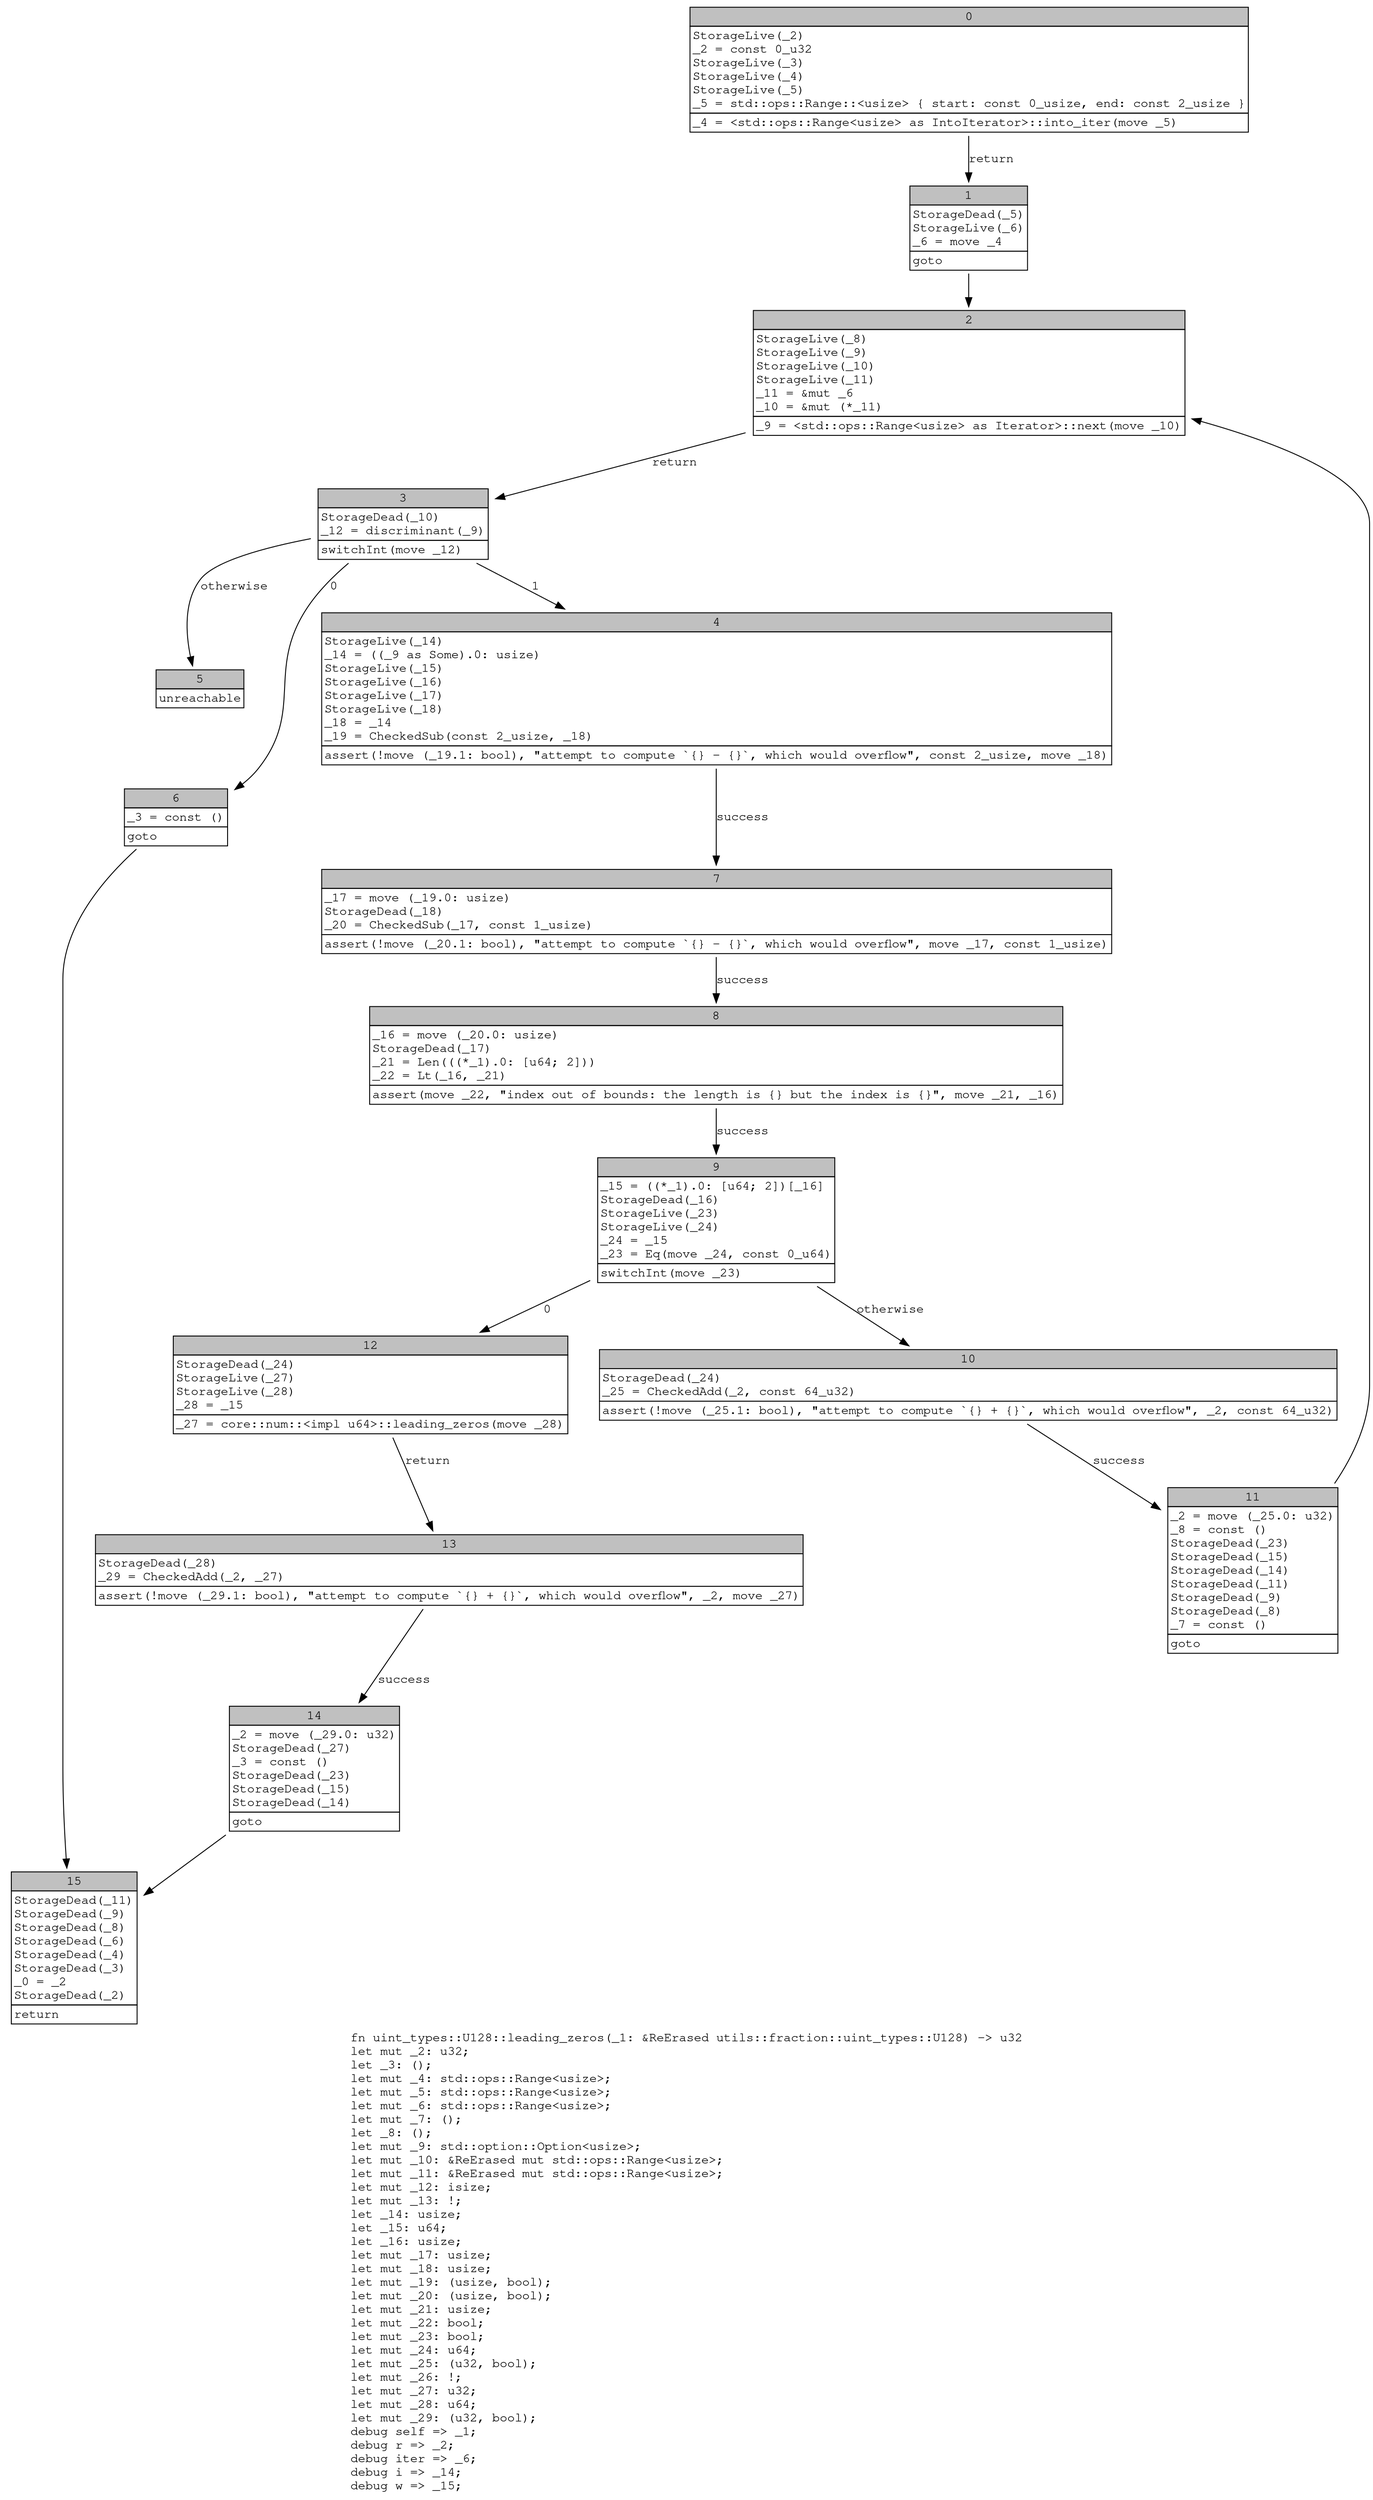 digraph Mir_0_11875 {
    graph [fontname="Courier, monospace"];
    node [fontname="Courier, monospace"];
    edge [fontname="Courier, monospace"];
    label=<fn uint_types::U128::leading_zeros(_1: &amp;ReErased utils::fraction::uint_types::U128) -&gt; u32<br align="left"/>let mut _2: u32;<br align="left"/>let _3: ();<br align="left"/>let mut _4: std::ops::Range&lt;usize&gt;;<br align="left"/>let mut _5: std::ops::Range&lt;usize&gt;;<br align="left"/>let mut _6: std::ops::Range&lt;usize&gt;;<br align="left"/>let mut _7: ();<br align="left"/>let _8: ();<br align="left"/>let mut _9: std::option::Option&lt;usize&gt;;<br align="left"/>let mut _10: &amp;ReErased mut std::ops::Range&lt;usize&gt;;<br align="left"/>let mut _11: &amp;ReErased mut std::ops::Range&lt;usize&gt;;<br align="left"/>let mut _12: isize;<br align="left"/>let mut _13: !;<br align="left"/>let _14: usize;<br align="left"/>let _15: u64;<br align="left"/>let _16: usize;<br align="left"/>let mut _17: usize;<br align="left"/>let mut _18: usize;<br align="left"/>let mut _19: (usize, bool);<br align="left"/>let mut _20: (usize, bool);<br align="left"/>let mut _21: usize;<br align="left"/>let mut _22: bool;<br align="left"/>let mut _23: bool;<br align="left"/>let mut _24: u64;<br align="left"/>let mut _25: (u32, bool);<br align="left"/>let mut _26: !;<br align="left"/>let mut _27: u32;<br align="left"/>let mut _28: u64;<br align="left"/>let mut _29: (u32, bool);<br align="left"/>debug self =&gt; _1;<br align="left"/>debug r =&gt; _2;<br align="left"/>debug iter =&gt; _6;<br align="left"/>debug i =&gt; _14;<br align="left"/>debug w =&gt; _15;<br align="left"/>>;
    bb0__0_11875 [shape="none", label=<<table border="0" cellborder="1" cellspacing="0"><tr><td bgcolor="gray" align="center" colspan="1">0</td></tr><tr><td align="left" balign="left">StorageLive(_2)<br/>_2 = const 0_u32<br/>StorageLive(_3)<br/>StorageLive(_4)<br/>StorageLive(_5)<br/>_5 = std::ops::Range::&lt;usize&gt; { start: const 0_usize, end: const 2_usize }<br/></td></tr><tr><td align="left">_4 = &lt;std::ops::Range&lt;usize&gt; as IntoIterator&gt;::into_iter(move _5)</td></tr></table>>];
    bb1__0_11875 [shape="none", label=<<table border="0" cellborder="1" cellspacing="0"><tr><td bgcolor="gray" align="center" colspan="1">1</td></tr><tr><td align="left" balign="left">StorageDead(_5)<br/>StorageLive(_6)<br/>_6 = move _4<br/></td></tr><tr><td align="left">goto</td></tr></table>>];
    bb2__0_11875 [shape="none", label=<<table border="0" cellborder="1" cellspacing="0"><tr><td bgcolor="gray" align="center" colspan="1">2</td></tr><tr><td align="left" balign="left">StorageLive(_8)<br/>StorageLive(_9)<br/>StorageLive(_10)<br/>StorageLive(_11)<br/>_11 = &amp;mut _6<br/>_10 = &amp;mut (*_11)<br/></td></tr><tr><td align="left">_9 = &lt;std::ops::Range&lt;usize&gt; as Iterator&gt;::next(move _10)</td></tr></table>>];
    bb3__0_11875 [shape="none", label=<<table border="0" cellborder="1" cellspacing="0"><tr><td bgcolor="gray" align="center" colspan="1">3</td></tr><tr><td align="left" balign="left">StorageDead(_10)<br/>_12 = discriminant(_9)<br/></td></tr><tr><td align="left">switchInt(move _12)</td></tr></table>>];
    bb4__0_11875 [shape="none", label=<<table border="0" cellborder="1" cellspacing="0"><tr><td bgcolor="gray" align="center" colspan="1">4</td></tr><tr><td align="left" balign="left">StorageLive(_14)<br/>_14 = ((_9 as Some).0: usize)<br/>StorageLive(_15)<br/>StorageLive(_16)<br/>StorageLive(_17)<br/>StorageLive(_18)<br/>_18 = _14<br/>_19 = CheckedSub(const 2_usize, _18)<br/></td></tr><tr><td align="left">assert(!move (_19.1: bool), &quot;attempt to compute `{} - {}`, which would overflow&quot;, const 2_usize, move _18)</td></tr></table>>];
    bb5__0_11875 [shape="none", label=<<table border="0" cellborder="1" cellspacing="0"><tr><td bgcolor="gray" align="center" colspan="1">5</td></tr><tr><td align="left">unreachable</td></tr></table>>];
    bb6__0_11875 [shape="none", label=<<table border="0" cellborder="1" cellspacing="0"><tr><td bgcolor="gray" align="center" colspan="1">6</td></tr><tr><td align="left" balign="left">_3 = const ()<br/></td></tr><tr><td align="left">goto</td></tr></table>>];
    bb7__0_11875 [shape="none", label=<<table border="0" cellborder="1" cellspacing="0"><tr><td bgcolor="gray" align="center" colspan="1">7</td></tr><tr><td align="left" balign="left">_17 = move (_19.0: usize)<br/>StorageDead(_18)<br/>_20 = CheckedSub(_17, const 1_usize)<br/></td></tr><tr><td align="left">assert(!move (_20.1: bool), &quot;attempt to compute `{} - {}`, which would overflow&quot;, move _17, const 1_usize)</td></tr></table>>];
    bb8__0_11875 [shape="none", label=<<table border="0" cellborder="1" cellspacing="0"><tr><td bgcolor="gray" align="center" colspan="1">8</td></tr><tr><td align="left" balign="left">_16 = move (_20.0: usize)<br/>StorageDead(_17)<br/>_21 = Len(((*_1).0: [u64; 2]))<br/>_22 = Lt(_16, _21)<br/></td></tr><tr><td align="left">assert(move _22, &quot;index out of bounds: the length is {} but the index is {}&quot;, move _21, _16)</td></tr></table>>];
    bb9__0_11875 [shape="none", label=<<table border="0" cellborder="1" cellspacing="0"><tr><td bgcolor="gray" align="center" colspan="1">9</td></tr><tr><td align="left" balign="left">_15 = ((*_1).0: [u64; 2])[_16]<br/>StorageDead(_16)<br/>StorageLive(_23)<br/>StorageLive(_24)<br/>_24 = _15<br/>_23 = Eq(move _24, const 0_u64)<br/></td></tr><tr><td align="left">switchInt(move _23)</td></tr></table>>];
    bb10__0_11875 [shape="none", label=<<table border="0" cellborder="1" cellspacing="0"><tr><td bgcolor="gray" align="center" colspan="1">10</td></tr><tr><td align="left" balign="left">StorageDead(_24)<br/>_25 = CheckedAdd(_2, const 64_u32)<br/></td></tr><tr><td align="left">assert(!move (_25.1: bool), &quot;attempt to compute `{} + {}`, which would overflow&quot;, _2, const 64_u32)</td></tr></table>>];
    bb11__0_11875 [shape="none", label=<<table border="0" cellborder="1" cellspacing="0"><tr><td bgcolor="gray" align="center" colspan="1">11</td></tr><tr><td align="left" balign="left">_2 = move (_25.0: u32)<br/>_8 = const ()<br/>StorageDead(_23)<br/>StorageDead(_15)<br/>StorageDead(_14)<br/>StorageDead(_11)<br/>StorageDead(_9)<br/>StorageDead(_8)<br/>_7 = const ()<br/></td></tr><tr><td align="left">goto</td></tr></table>>];
    bb12__0_11875 [shape="none", label=<<table border="0" cellborder="1" cellspacing="0"><tr><td bgcolor="gray" align="center" colspan="1">12</td></tr><tr><td align="left" balign="left">StorageDead(_24)<br/>StorageLive(_27)<br/>StorageLive(_28)<br/>_28 = _15<br/></td></tr><tr><td align="left">_27 = core::num::&lt;impl u64&gt;::leading_zeros(move _28)</td></tr></table>>];
    bb13__0_11875 [shape="none", label=<<table border="0" cellborder="1" cellspacing="0"><tr><td bgcolor="gray" align="center" colspan="1">13</td></tr><tr><td align="left" balign="left">StorageDead(_28)<br/>_29 = CheckedAdd(_2, _27)<br/></td></tr><tr><td align="left">assert(!move (_29.1: bool), &quot;attempt to compute `{} + {}`, which would overflow&quot;, _2, move _27)</td></tr></table>>];
    bb14__0_11875 [shape="none", label=<<table border="0" cellborder="1" cellspacing="0"><tr><td bgcolor="gray" align="center" colspan="1">14</td></tr><tr><td align="left" balign="left">_2 = move (_29.0: u32)<br/>StorageDead(_27)<br/>_3 = const ()<br/>StorageDead(_23)<br/>StorageDead(_15)<br/>StorageDead(_14)<br/></td></tr><tr><td align="left">goto</td></tr></table>>];
    bb15__0_11875 [shape="none", label=<<table border="0" cellborder="1" cellspacing="0"><tr><td bgcolor="gray" align="center" colspan="1">15</td></tr><tr><td align="left" balign="left">StorageDead(_11)<br/>StorageDead(_9)<br/>StorageDead(_8)<br/>StorageDead(_6)<br/>StorageDead(_4)<br/>StorageDead(_3)<br/>_0 = _2<br/>StorageDead(_2)<br/></td></tr><tr><td align="left">return</td></tr></table>>];
    bb0__0_11875 -> bb1__0_11875 [label="return"];
    bb1__0_11875 -> bb2__0_11875 [label=""];
    bb2__0_11875 -> bb3__0_11875 [label="return"];
    bb3__0_11875 -> bb6__0_11875 [label="0"];
    bb3__0_11875 -> bb4__0_11875 [label="1"];
    bb3__0_11875 -> bb5__0_11875 [label="otherwise"];
    bb4__0_11875 -> bb7__0_11875 [label="success"];
    bb6__0_11875 -> bb15__0_11875 [label=""];
    bb7__0_11875 -> bb8__0_11875 [label="success"];
    bb8__0_11875 -> bb9__0_11875 [label="success"];
    bb9__0_11875 -> bb12__0_11875 [label="0"];
    bb9__0_11875 -> bb10__0_11875 [label="otherwise"];
    bb10__0_11875 -> bb11__0_11875 [label="success"];
    bb11__0_11875 -> bb2__0_11875 [label=""];
    bb12__0_11875 -> bb13__0_11875 [label="return"];
    bb13__0_11875 -> bb14__0_11875 [label="success"];
    bb14__0_11875 -> bb15__0_11875 [label=""];
}
